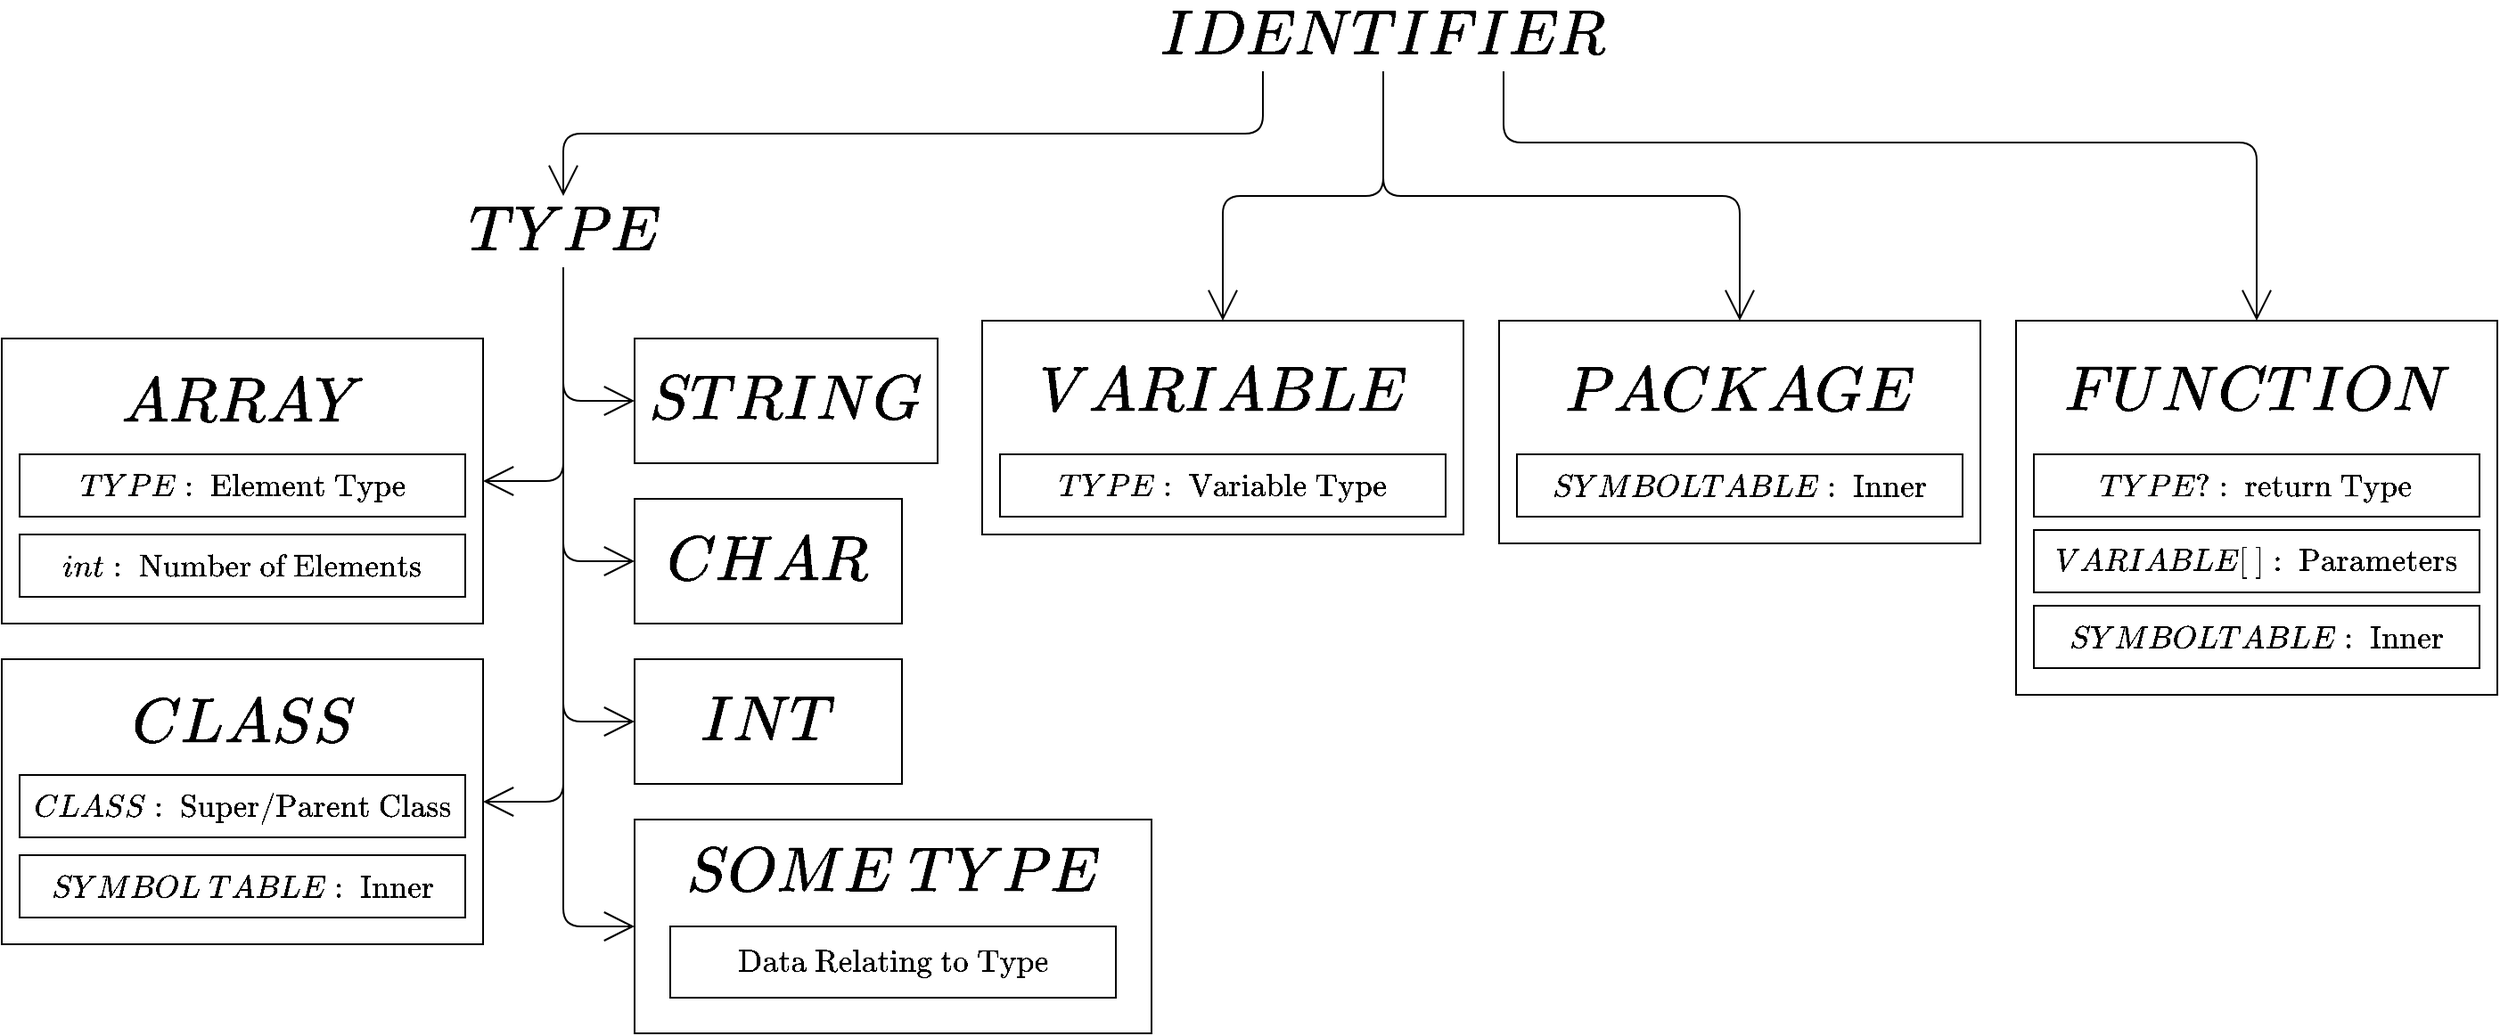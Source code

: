 <mxfile>
    <diagram id="qTZ1FMwb4ajJ8IgJDepu" name="Page-1">
        <mxGraphModel dx="1695" dy="1153" grid="1" gridSize="10" guides="1" tooltips="1" connect="1" arrows="1" fold="1" page="1" pageScale="1" pageWidth="850" pageHeight="1100" math="1" shadow="0">
            <root>
                <mxCell id="0"/>
                <mxCell id="1" parent="0"/>
                <mxCell id="47" value="$$PACKAGE$$" style="text;html=1;strokeColor=none;fillColor=none;align=center;verticalAlign=middle;whiteSpace=wrap;rounded=0;fontSize=30;" vertex="1" parent="1">
                    <mxGeometry x="640" y="270" width="230" height="40" as="geometry"/>
                </mxCell>
                <mxCell id="37" value="$$FUNCTION$$" style="text;html=1;strokeColor=none;fillColor=none;align=center;verticalAlign=middle;whiteSpace=wrap;rounded=0;fontSize=30;" vertex="1" parent="1">
                    <mxGeometry x="930" y="270" width="230" height="40" as="geometry"/>
                </mxCell>
                <mxCell id="23" value="" style="rounded=0;whiteSpace=wrap;html=1;fontSize=30;fillColor=none;" vertex="1" parent="1">
                    <mxGeometry x="330" y="250" width="270" height="120" as="geometry"/>
                </mxCell>
                <mxCell id="15" value="" style="rounded=0;whiteSpace=wrap;html=1;fontSize=30;fillColor=none;" vertex="1" parent="1">
                    <mxGeometry x="135" y="260" width="170" height="70" as="geometry"/>
                </mxCell>
                <mxCell id="16" value="$$STRING$$" style="text;html=1;strokeColor=none;fillColor=none;align=center;verticalAlign=middle;whiteSpace=wrap;rounded=0;fontSize=30;" vertex="1" parent="1">
                    <mxGeometry x="150" y="275" width="140" height="40" as="geometry"/>
                </mxCell>
                <mxCell id="8" value="" style="rounded=0;whiteSpace=wrap;html=1;fontSize=30;fillColor=none;" vertex="1" parent="1">
                    <mxGeometry x="135" y="530" width="290" height="120" as="geometry"/>
                </mxCell>
                <mxCell id="21" style="edgeStyle=orthogonalEdgeStyle;html=1;exitX=0.25;exitY=1;exitDx=0;exitDy=0;entryX=0.5;entryY=0;entryDx=0;entryDy=0;fontSize=15;endArrow=open;endFill=0;endSize=15;" edge="1" parent="1" source="2" target="3">
                    <mxGeometry relative="1" as="geometry"/>
                </mxCell>
                <mxCell id="35" style="edgeStyle=orthogonalEdgeStyle;html=1;exitX=0.5;exitY=1;exitDx=0;exitDy=0;entryX=0.5;entryY=0;entryDx=0;entryDy=0;fontSize=15;endArrow=open;endFill=0;endSize=15;" edge="1" parent="1" source="2" target="23">
                    <mxGeometry relative="1" as="geometry"/>
                </mxCell>
                <mxCell id="44" style="edgeStyle=orthogonalEdgeStyle;html=1;exitX=0.75;exitY=1;exitDx=0;exitDy=0;fontSize=15;endArrow=open;endFill=0;endSize=15;entryX=0.5;entryY=0;entryDx=0;entryDy=0;" edge="1" parent="1" source="2" target="36">
                    <mxGeometry relative="1" as="geometry">
                        <mxPoint x="900" y="220" as="targetPoint"/>
                        <Array as="points">
                            <mxPoint x="622" y="150"/>
                            <mxPoint x="1045" y="150"/>
                        </Array>
                    </mxGeometry>
                </mxCell>
                <mxCell id="49" style="edgeStyle=orthogonalEdgeStyle;html=1;exitX=0.5;exitY=1;exitDx=0;exitDy=0;fontSize=15;endArrow=open;endFill=0;endSize=15;entryX=0.5;entryY=0;entryDx=0;entryDy=0;" edge="1" parent="1" source="2" target="46">
                    <mxGeometry relative="1" as="geometry">
                        <mxPoint x="740" y="220" as="targetPoint"/>
                    </mxGeometry>
                </mxCell>
                <mxCell id="2" value="$$IDENTIFIER$$" style="text;html=1;strokeColor=none;fillColor=none;align=center;verticalAlign=middle;whiteSpace=wrap;rounded=0;fontSize=30;" vertex="1" parent="1">
                    <mxGeometry x="420" y="70" width="270" height="40" as="geometry"/>
                </mxCell>
                <mxCell id="17" style="edgeStyle=orthogonalEdgeStyle;html=1;exitX=0.5;exitY=1;exitDx=0;exitDy=0;entryX=0;entryY=0.5;entryDx=0;entryDy=0;fontSize=15;endSize=15;endArrow=open;endFill=0;" edge="1" parent="1" source="3" target="15">
                    <mxGeometry relative="1" as="geometry"/>
                </mxCell>
                <mxCell id="18" style="edgeStyle=orthogonalEdgeStyle;html=1;exitX=0.5;exitY=1;exitDx=0;exitDy=0;entryX=0;entryY=0.5;entryDx=0;entryDy=0;fontSize=15;endArrow=open;endFill=0;endSize=15;" edge="1" parent="1" source="3" target="13">
                    <mxGeometry relative="1" as="geometry"/>
                </mxCell>
                <mxCell id="19" style="edgeStyle=orthogonalEdgeStyle;html=1;exitX=0.5;exitY=1;exitDx=0;exitDy=0;entryX=0;entryY=0.5;entryDx=0;entryDy=0;fontSize=15;endArrow=open;endFill=0;endSize=15;" edge="1" parent="1" source="3" target="10">
                    <mxGeometry relative="1" as="geometry"/>
                </mxCell>
                <mxCell id="20" style="edgeStyle=orthogonalEdgeStyle;html=1;exitX=0.5;exitY=1;exitDx=0;exitDy=0;entryX=0;entryY=0.5;entryDx=0;entryDy=0;fontSize=15;endArrow=open;endFill=0;endSize=15;" edge="1" parent="1" source="3" target="8">
                    <mxGeometry relative="1" as="geometry"/>
                </mxCell>
                <mxCell id="33" style="edgeStyle=orthogonalEdgeStyle;html=1;exitX=0.5;exitY=1;exitDx=0;exitDy=0;entryX=1;entryY=0.5;entryDx=0;entryDy=0;fontSize=15;endArrow=open;endFill=0;endSize=15;" edge="1" parent="1" source="3" target="25">
                    <mxGeometry relative="1" as="geometry"/>
                </mxCell>
                <mxCell id="34" style="edgeStyle=orthogonalEdgeStyle;html=1;exitX=0.5;exitY=1;exitDx=0;exitDy=0;entryX=1;entryY=0.5;entryDx=0;entryDy=0;fontSize=15;endArrow=open;endFill=0;endSize=15;" edge="1" parent="1" source="3" target="29">
                    <mxGeometry relative="1" as="geometry"/>
                </mxCell>
                <mxCell id="3" value="$$TYPE$$" style="text;html=1;strokeColor=none;fillColor=none;align=center;verticalAlign=middle;whiteSpace=wrap;rounded=0;fontSize=30;" vertex="1" parent="1">
                    <mxGeometry x="25" y="180" width="140" height="40" as="geometry"/>
                </mxCell>
                <mxCell id="4" value="$$VARIABLE$$" style="text;html=1;strokeColor=none;fillColor=none;align=center;verticalAlign=middle;whiteSpace=wrap;rounded=0;fontSize=30;" vertex="1" parent="1">
                    <mxGeometry x="350" y="270" width="230" height="40" as="geometry"/>
                </mxCell>
                <mxCell id="6" value="$$SOME \ TYPE$$" style="text;html=1;strokeColor=none;fillColor=none;align=center;verticalAlign=middle;whiteSpace=wrap;rounded=0;fontSize=30;" vertex="1" parent="1">
                    <mxGeometry x="165" y="540" width="230" height="40" as="geometry"/>
                </mxCell>
                <mxCell id="9" value="$$\text{Data Relating to Type}$$" style="rounded=0;whiteSpace=wrap;html=1;fontSize=15;fillColor=none;" vertex="1" parent="1">
                    <mxGeometry x="155" y="590" width="250" height="40" as="geometry"/>
                </mxCell>
                <mxCell id="10" value="" style="rounded=0;whiteSpace=wrap;html=1;fontSize=30;fillColor=none;" vertex="1" parent="1">
                    <mxGeometry x="135" y="440" width="150" height="70" as="geometry"/>
                </mxCell>
                <mxCell id="11" value="$$INT$$" style="text;html=1;strokeColor=none;fillColor=none;align=center;verticalAlign=middle;whiteSpace=wrap;rounded=0;fontSize=30;" vertex="1" parent="1">
                    <mxGeometry x="140" y="455" width="140" height="40" as="geometry"/>
                </mxCell>
                <mxCell id="13" value="" style="rounded=0;whiteSpace=wrap;html=1;fontSize=30;fillColor=none;" vertex="1" parent="1">
                    <mxGeometry x="135" y="350" width="150" height="70" as="geometry"/>
                </mxCell>
                <mxCell id="14" value="$$CHAR$$" style="text;html=1;strokeColor=none;fillColor=none;align=center;verticalAlign=middle;whiteSpace=wrap;rounded=0;fontSize=30;" vertex="1" parent="1">
                    <mxGeometry x="140" y="365" width="140" height="40" as="geometry"/>
                </mxCell>
                <mxCell id="24" value="$$TYPE: \ \text{Variable Type}$$" style="rounded=0;whiteSpace=wrap;html=1;fontSize=15;fillColor=none;" vertex="1" parent="1">
                    <mxGeometry x="340" y="325" width="250" height="35" as="geometry"/>
                </mxCell>
                <mxCell id="25" value="" style="rounded=0;whiteSpace=wrap;html=1;fontSize=30;fillColor=none;" vertex="1" parent="1">
                    <mxGeometry x="-220" y="260" width="270" height="160" as="geometry"/>
                </mxCell>
                <mxCell id="26" value="$$ARRAY$$" style="text;html=1;strokeColor=none;fillColor=none;align=center;verticalAlign=middle;whiteSpace=wrap;rounded=0;fontSize=30;" vertex="1" parent="1">
                    <mxGeometry x="-200" y="276" width="230" height="40" as="geometry"/>
                </mxCell>
                <mxCell id="27" value="$$TYPE: \ \text{Element Type}$$" style="rounded=0;whiteSpace=wrap;html=1;fontSize=15;fillColor=none;" vertex="1" parent="1">
                    <mxGeometry x="-210" y="325" width="250" height="35" as="geometry"/>
                </mxCell>
                <mxCell id="28" value="$$int: \ \text{Number of Elements}$$" style="rounded=0;whiteSpace=wrap;html=1;fontSize=15;fillColor=none;" vertex="1" parent="1">
                    <mxGeometry x="-210" y="370" width="250" height="35" as="geometry"/>
                </mxCell>
                <mxCell id="29" value="" style="rounded=0;whiteSpace=wrap;html=1;fontSize=30;fillColor=none;" vertex="1" parent="1">
                    <mxGeometry x="-220" y="440" width="270" height="160" as="geometry"/>
                </mxCell>
                <mxCell id="30" value="$$CLASS$$" style="text;html=1;strokeColor=none;fillColor=none;align=center;verticalAlign=middle;whiteSpace=wrap;rounded=0;fontSize=30;" vertex="1" parent="1">
                    <mxGeometry x="-200" y="456" width="230" height="40" as="geometry"/>
                </mxCell>
                <mxCell id="31" value="$$CLASS: \ \text{Super/Parent Class}$$" style="rounded=0;whiteSpace=wrap;html=1;fontSize=15;fillColor=none;" vertex="1" parent="1">
                    <mxGeometry x="-210" y="505" width="250" height="35" as="geometry"/>
                </mxCell>
                <mxCell id="32" value="$$SYMBOL \ TABLE: \ \text{Inner}$$" style="rounded=0;whiteSpace=wrap;html=1;fontSize=15;fillColor=none;" vertex="1" parent="1">
                    <mxGeometry x="-210" y="550" width="250" height="35" as="geometry"/>
                </mxCell>
                <mxCell id="38" value="$$TYPE?: \ \text{return Type}$$" style="rounded=0;whiteSpace=wrap;html=1;fontSize=15;fillColor=none;" vertex="1" parent="1">
                    <mxGeometry x="920" y="325" width="250" height="35" as="geometry"/>
                </mxCell>
                <mxCell id="39" value="$$VARIABLE[ \ ]: \ \text{Parameters}$$" style="rounded=0;whiteSpace=wrap;html=1;fontSize=15;fillColor=none;" vertex="1" parent="1">
                    <mxGeometry x="920" y="367.5" width="250" height="35" as="geometry"/>
                </mxCell>
                <mxCell id="40" value="$$SYMBOLTABLE: \ \text{Inner}$$" style="rounded=0;whiteSpace=wrap;html=1;fontSize=15;fillColor=none;" vertex="1" parent="1">
                    <mxGeometry x="920" y="410" width="250" height="35" as="geometry"/>
                </mxCell>
                <mxCell id="36" value="" style="rounded=0;whiteSpace=wrap;html=1;fontSize=30;fillColor=none;" vertex="1" parent="1">
                    <mxGeometry x="910" y="250" width="270" height="210" as="geometry"/>
                </mxCell>
                <mxCell id="46" value="" style="rounded=0;whiteSpace=wrap;html=1;fontSize=30;fillColor=none;" vertex="1" parent="1">
                    <mxGeometry x="620" y="250" width="270" height="125" as="geometry"/>
                </mxCell>
                <mxCell id="48" value="$$SYMBOLTABLE: \ \text{Inner}$$" style="rounded=0;whiteSpace=wrap;html=1;fontSize=15;fillColor=none;" vertex="1" parent="1">
                    <mxGeometry x="630" y="325" width="250" height="35" as="geometry"/>
                </mxCell>
            </root>
        </mxGraphModel>
    </diagram>
</mxfile>